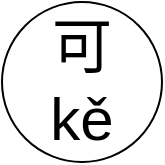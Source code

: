 <mxfile version="20.8.5" type="github">
  <diagram id="F-IUvrx85NzoD5_RwqBv" name="Page-1">
    <mxGraphModel dx="890" dy="827" grid="1" gridSize="10" guides="1" tooltips="1" connect="1" arrows="1" fold="1" page="0" pageScale="1" pageWidth="827" pageHeight="1169" math="0" shadow="0">
      <root>
        <mxCell id="0" />
        <mxCell id="1" parent="0" />
        <mxCell id="oIjYa6NF6tvWuc208dhM-1" value="&lt;font style=&quot;font-size: 30px;&quot;&gt;可&lt;br&gt;kě&lt;/font&gt;" style="ellipse;whiteSpace=wrap;html=1;aspect=fixed;" vertex="1" parent="1">
          <mxGeometry x="210" y="310" width="80" height="80" as="geometry" />
        </mxCell>
      </root>
    </mxGraphModel>
  </diagram>
</mxfile>
